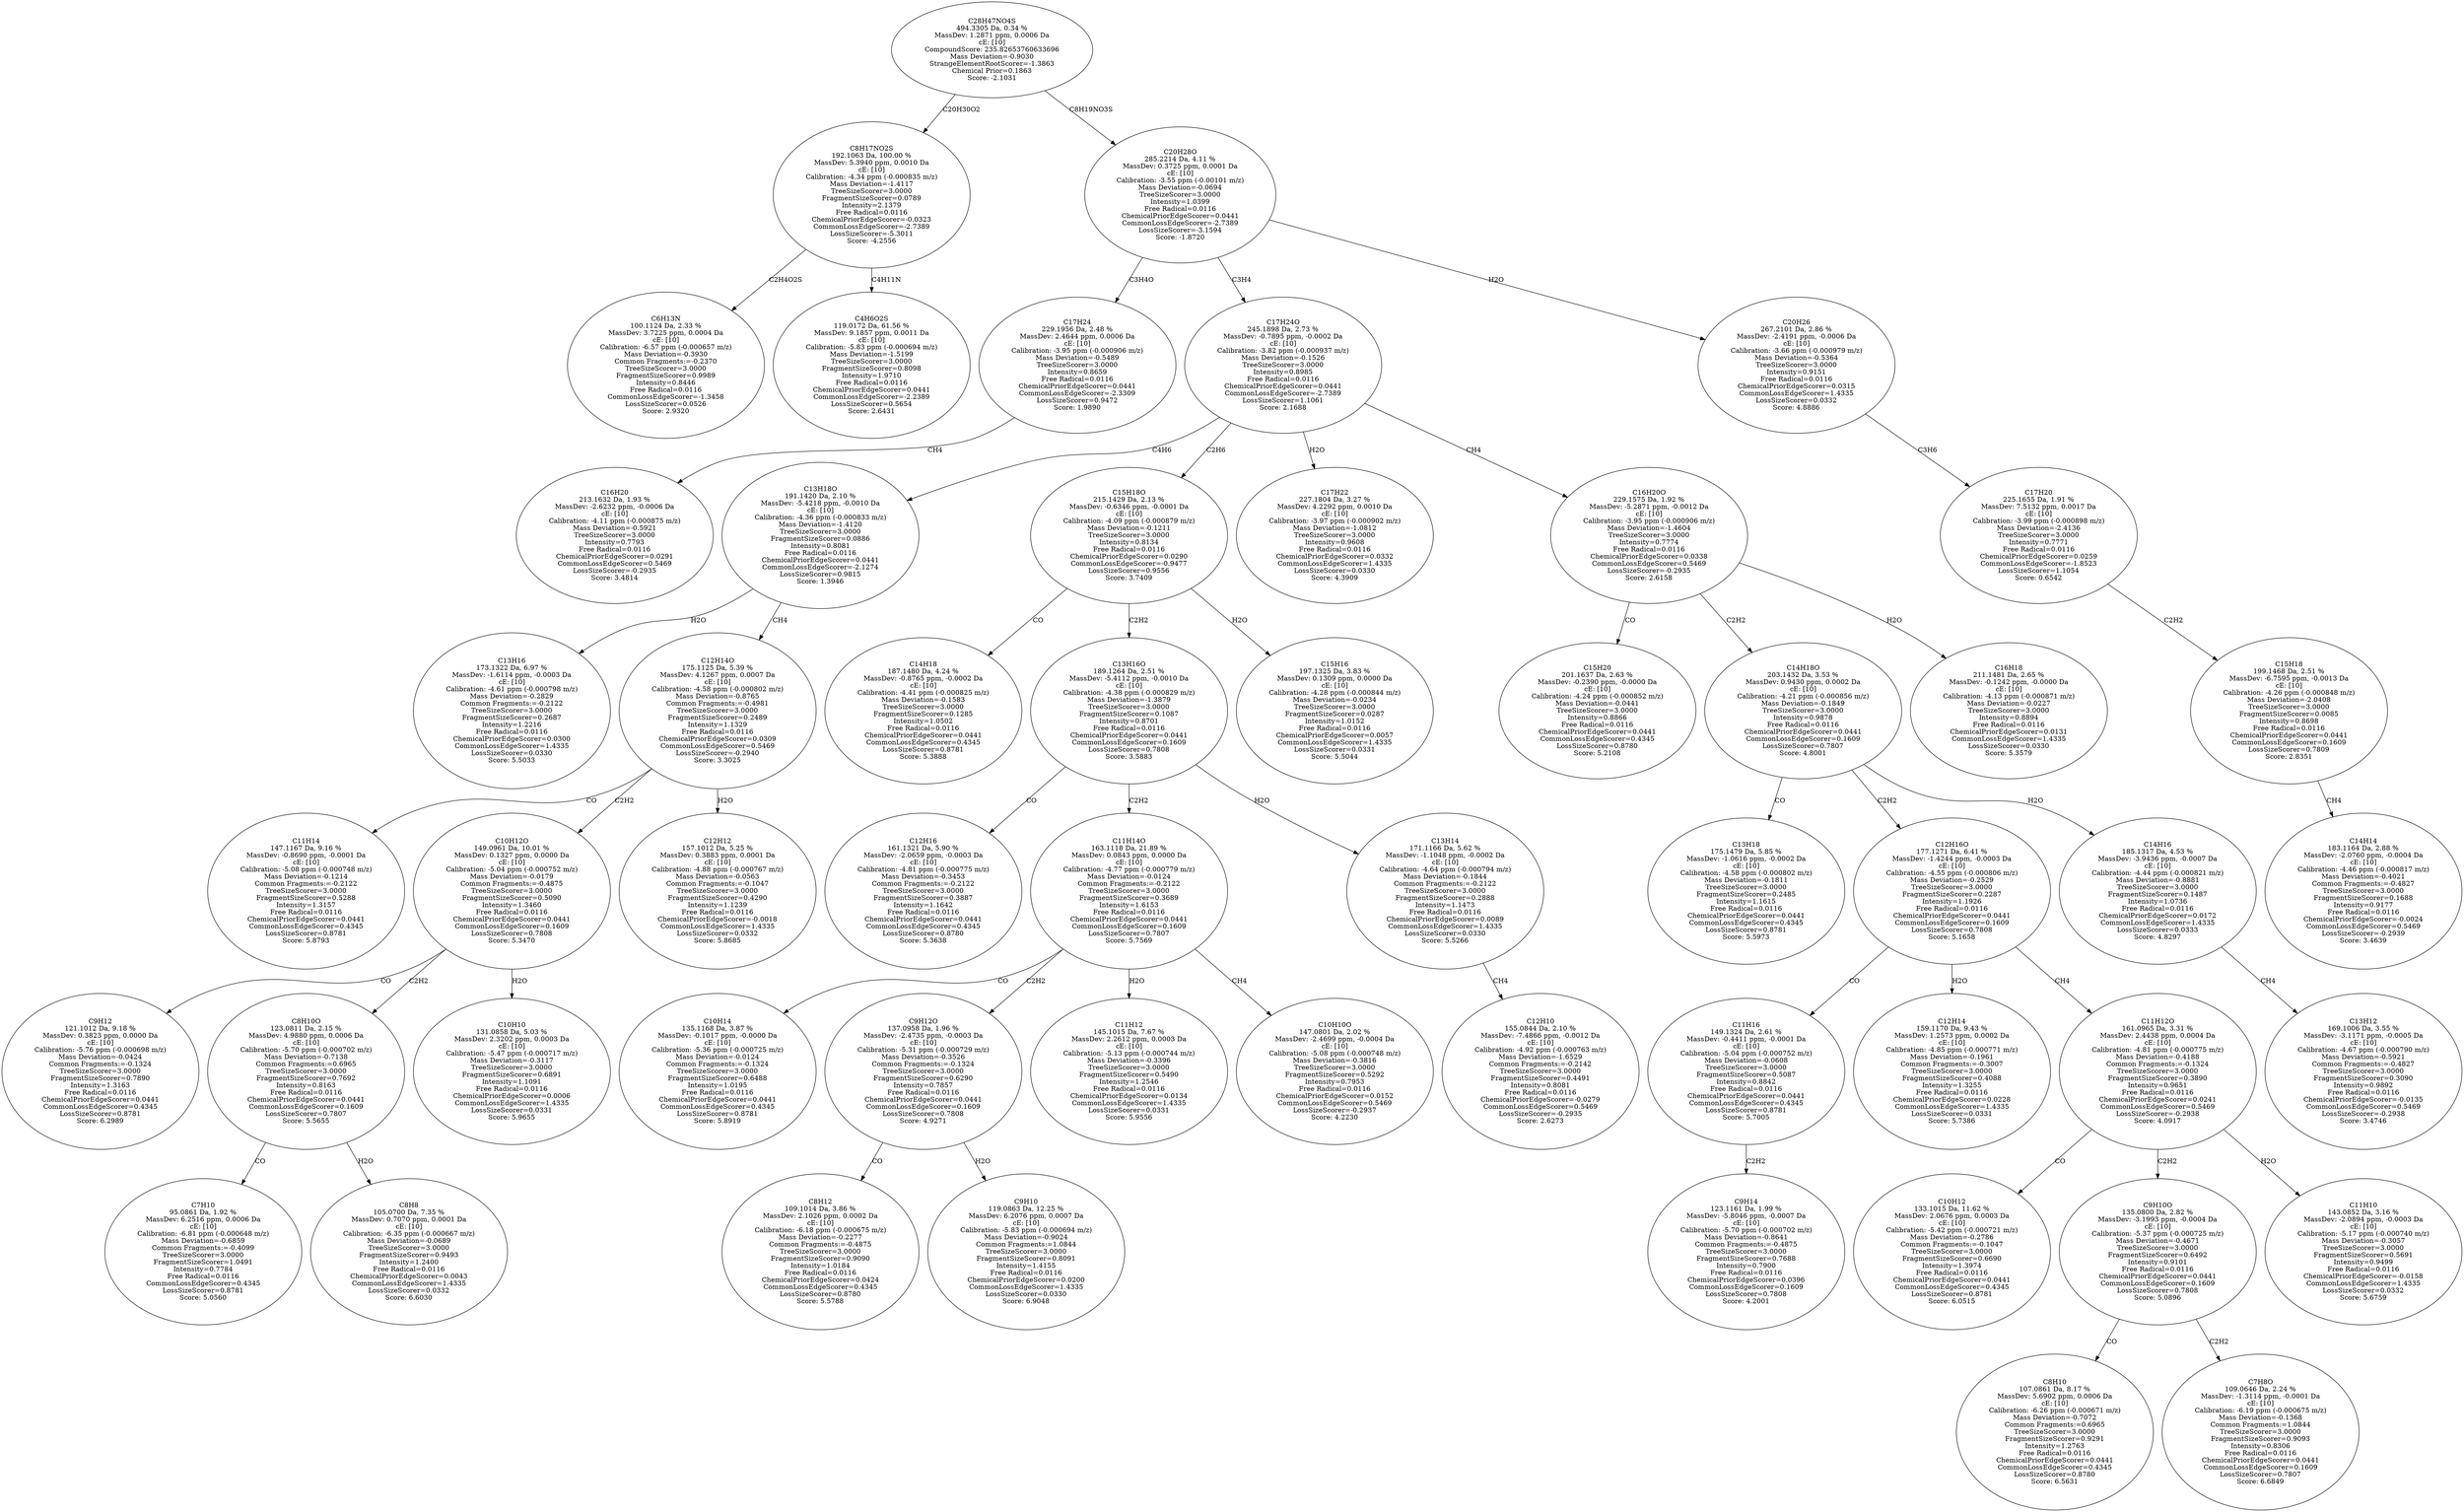 strict digraph {
v1 [label="C6H13N\n100.1124 Da, 2.33 %\nMassDev: 3.7225 ppm, 0.0004 Da\ncE: [10]\nCalibration: -6.57 ppm (-0.000657 m/z)\nMass Deviation=-0.3930\nCommon Fragments:=-0.2370\nTreeSizeScorer=3.0000\nFragmentSizeScorer=0.9989\nIntensity=0.8446\nFree Radical=0.0116\nCommonLossEdgeScorer=-1.3458\nLossSizeScorer=0.0526\nScore: 2.9320"];
v2 [label="C4H6O2S\n119.0172 Da, 61.56 %\nMassDev: 9.1857 ppm, 0.0011 Da\ncE: [10]\nCalibration: -5.83 ppm (-0.000694 m/z)\nMass Deviation=-1.5199\nTreeSizeScorer=3.0000\nFragmentSizeScorer=0.8098\nIntensity=1.9710\nFree Radical=0.0116\nChemicalPriorEdgeScorer=0.0441\nCommonLossEdgeScorer=-2.2389\nLossSizeScorer=0.5654\nScore: 2.6431"];
v3 [label="C8H17NO2S\n192.1063 Da, 100.00 %\nMassDev: 5.3940 ppm, 0.0010 Da\ncE: [10]\nCalibration: -4.34 ppm (-0.000835 m/z)\nMass Deviation=-1.4117\nTreeSizeScorer=3.0000\nFragmentSizeScorer=0.0789\nIntensity=2.1379\nFree Radical=0.0116\nChemicalPriorEdgeScorer=-0.0323\nCommonLossEdgeScorer=-2.7389\nLossSizeScorer=-5.3011\nScore: -4.2556"];
v4 [label="C16H20\n213.1632 Da, 1.93 %\nMassDev: -2.6232 ppm, -0.0006 Da\ncE: [10]\nCalibration: -4.11 ppm (-0.000875 m/z)\nMass Deviation=-0.5921\nTreeSizeScorer=3.0000\nIntensity=0.7793\nFree Radical=0.0116\nChemicalPriorEdgeScorer=0.0291\nCommonLossEdgeScorer=0.5469\nLossSizeScorer=-0.2935\nScore: 3.4814"];
v5 [label="C17H24\n229.1956 Da, 2.48 %\nMassDev: 2.4644 ppm, 0.0006 Da\ncE: [10]\nCalibration: -3.95 ppm (-0.000906 m/z)\nMass Deviation=-0.5489\nTreeSizeScorer=3.0000\nIntensity=0.8659\nFree Radical=0.0116\nChemicalPriorEdgeScorer=0.0441\nCommonLossEdgeScorer=-2.3309\nLossSizeScorer=0.9472\nScore: 1.9890"];
v6 [label="C13H16\n173.1322 Da, 6.97 %\nMassDev: -1.6114 ppm, -0.0003 Da\ncE: [10]\nCalibration: -4.61 ppm (-0.000798 m/z)\nMass Deviation=-0.2829\nCommon Fragments:=-0.2122\nTreeSizeScorer=3.0000\nFragmentSizeScorer=0.2687\nIntensity=1.2216\nFree Radical=0.0116\nChemicalPriorEdgeScorer=0.0300\nCommonLossEdgeScorer=1.4335\nLossSizeScorer=0.0330\nScore: 5.5033"];
v7 [label="C11H14\n147.1167 Da, 9.16 %\nMassDev: -0.8690 ppm, -0.0001 Da\ncE: [10]\nCalibration: -5.08 ppm (-0.000748 m/z)\nMass Deviation=-0.1214\nCommon Fragments:=-0.2122\nTreeSizeScorer=3.0000\nFragmentSizeScorer=0.5288\nIntensity=1.3157\nFree Radical=0.0116\nChemicalPriorEdgeScorer=0.0441\nCommonLossEdgeScorer=0.4345\nLossSizeScorer=0.8781\nScore: 5.8793"];
v8 [label="C9H12\n121.1012 Da, 9.18 %\nMassDev: 0.3823 ppm, 0.0000 Da\ncE: [10]\nCalibration: -5.76 ppm (-0.000698 m/z)\nMass Deviation=-0.0424\nCommon Fragments:=-0.1324\nTreeSizeScorer=3.0000\nFragmentSizeScorer=0.7890\nIntensity=1.3163\nFree Radical=0.0116\nChemicalPriorEdgeScorer=0.0441\nCommonLossEdgeScorer=0.4345\nLossSizeScorer=0.8781\nScore: 6.2989"];
v9 [label="C7H10\n95.0861 Da, 1.92 %\nMassDev: 6.2516 ppm, 0.0006 Da\ncE: [10]\nCalibration: -6.81 ppm (-0.000648 m/z)\nMass Deviation=-0.6859\nCommon Fragments:=-0.4099\nTreeSizeScorer=3.0000\nFragmentSizeScorer=1.0491\nIntensity=0.7784\nFree Radical=0.0116\nCommonLossEdgeScorer=0.4345\nLossSizeScorer=0.8781\nScore: 5.0560"];
v10 [label="C8H8\n105.0700 Da, 7.35 %\nMassDev: 0.7070 ppm, 0.0001 Da\ncE: [10]\nCalibration: -6.35 ppm (-0.000667 m/z)\nMass Deviation=-0.0689\nTreeSizeScorer=3.0000\nFragmentSizeScorer=0.9493\nIntensity=1.2400\nFree Radical=0.0116\nChemicalPriorEdgeScorer=0.0043\nCommonLossEdgeScorer=1.4335\nLossSizeScorer=0.0332\nScore: 6.6030"];
v11 [label="C8H10O\n123.0811 Da, 2.15 %\nMassDev: 4.9880 ppm, 0.0006 Da\ncE: [10]\nCalibration: -5.70 ppm (-0.000702 m/z)\nMass Deviation=-0.7138\nCommon Fragments:=0.6965\nTreeSizeScorer=3.0000\nFragmentSizeScorer=0.7692\nIntensity=0.8163\nFree Radical=0.0116\nChemicalPriorEdgeScorer=0.0441\nCommonLossEdgeScorer=0.1609\nLossSizeScorer=0.7807\nScore: 5.5655"];
v12 [label="C10H10\n131.0858 Da, 5.03 %\nMassDev: 2.3202 ppm, 0.0003 Da\ncE: [10]\nCalibration: -5.47 ppm (-0.000717 m/z)\nMass Deviation=-0.3117\nTreeSizeScorer=3.0000\nFragmentSizeScorer=0.6891\nIntensity=1.1091\nFree Radical=0.0116\nChemicalPriorEdgeScorer=0.0006\nCommonLossEdgeScorer=1.4335\nLossSizeScorer=0.0331\nScore: 5.9655"];
v13 [label="C10H12O\n149.0961 Da, 10.01 %\nMassDev: 0.1327 ppm, 0.0000 Da\ncE: [10]\nCalibration: -5.04 ppm (-0.000752 m/z)\nMass Deviation=-0.0179\nCommon Fragments:=-0.4875\nTreeSizeScorer=3.0000\nFragmentSizeScorer=0.5090\nIntensity=1.3460\nFree Radical=0.0116\nChemicalPriorEdgeScorer=0.0441\nCommonLossEdgeScorer=0.1609\nLossSizeScorer=0.7808\nScore: 5.3470"];
v14 [label="C12H12\n157.1012 Da, 5.25 %\nMassDev: 0.3883 ppm, 0.0001 Da\ncE: [10]\nCalibration: -4.88 ppm (-0.000767 m/z)\nMass Deviation=-0.0563\nCommon Fragments:=-0.1047\nTreeSizeScorer=3.0000\nFragmentSizeScorer=0.4290\nIntensity=1.1239\nFree Radical=0.0116\nChemicalPriorEdgeScorer=-0.0018\nCommonLossEdgeScorer=1.4335\nLossSizeScorer=0.0332\nScore: 5.8685"];
v15 [label="C12H14O\n175.1125 Da, 5.39 %\nMassDev: 4.1267 ppm, 0.0007 Da\ncE: [10]\nCalibration: -4.58 ppm (-0.000802 m/z)\nMass Deviation=-0.8765\nCommon Fragments:=-0.4981\nTreeSizeScorer=3.0000\nFragmentSizeScorer=0.2489\nIntensity=1.1329\nFree Radical=0.0116\nChemicalPriorEdgeScorer=0.0309\nCommonLossEdgeScorer=0.5469\nLossSizeScorer=-0.2940\nScore: 3.3025"];
v16 [label="C13H18O\n191.1420 Da, 2.10 %\nMassDev: -5.4218 ppm, -0.0010 Da\ncE: [10]\nCalibration: -4.36 ppm (-0.000833 m/z)\nMass Deviation=-1.4120\nTreeSizeScorer=3.0000\nFragmentSizeScorer=0.0886\nIntensity=0.8081\nFree Radical=0.0116\nChemicalPriorEdgeScorer=0.0441\nCommonLossEdgeScorer=-2.1274\nLossSizeScorer=0.9815\nScore: 1.3946"];
v17 [label="C14H18\n187.1480 Da, 4.24 %\nMassDev: -0.8765 ppm, -0.0002 Da\ncE: [10]\nCalibration: -4.41 ppm (-0.000825 m/z)\nMass Deviation=-0.1583\nTreeSizeScorer=3.0000\nFragmentSizeScorer=0.1285\nIntensity=1.0502\nFree Radical=0.0116\nChemicalPriorEdgeScorer=0.0441\nCommonLossEdgeScorer=0.4345\nLossSizeScorer=0.8781\nScore: 5.3888"];
v18 [label="C12H16\n161.1321 Da, 5.90 %\nMassDev: -2.0659 ppm, -0.0003 Da\ncE: [10]\nCalibration: -4.81 ppm (-0.000775 m/z)\nMass Deviation=-0.3453\nCommon Fragments:=-0.2122\nTreeSizeScorer=3.0000\nFragmentSizeScorer=0.3887\nIntensity=1.1642\nFree Radical=0.0116\nChemicalPriorEdgeScorer=0.0441\nCommonLossEdgeScorer=0.4345\nLossSizeScorer=0.8780\nScore: 5.3638"];
v19 [label="C10H14\n135.1168 Da, 3.87 %\nMassDev: -0.1017 ppm, -0.0000 Da\ncE: [10]\nCalibration: -5.36 ppm (-0.000725 m/z)\nMass Deviation=-0.0124\nCommon Fragments:=-0.1324\nTreeSizeScorer=3.0000\nFragmentSizeScorer=0.6488\nIntensity=1.0195\nFree Radical=0.0116\nChemicalPriorEdgeScorer=0.0441\nCommonLossEdgeScorer=0.4345\nLossSizeScorer=0.8781\nScore: 5.8919"];
v20 [label="C8H12\n109.1014 Da, 3.86 %\nMassDev: 2.1026 ppm, 0.0002 Da\ncE: [10]\nCalibration: -6.18 ppm (-0.000675 m/z)\nMass Deviation=-0.2277\nCommon Fragments:=-0.4875\nTreeSizeScorer=3.0000\nFragmentSizeScorer=0.9090\nIntensity=1.0184\nFree Radical=0.0116\nChemicalPriorEdgeScorer=0.0424\nCommonLossEdgeScorer=0.4345\nLossSizeScorer=0.8780\nScore: 5.5788"];
v21 [label="C9H10\n119.0863 Da, 12.25 %\nMassDev: 6.2076 ppm, 0.0007 Da\ncE: [10]\nCalibration: -5.83 ppm (-0.000694 m/z)\nMass Deviation=-0.9024\nCommon Fragments:=1.0844\nTreeSizeScorer=3.0000\nFragmentSizeScorer=0.8091\nIntensity=1.4155\nFree Radical=0.0116\nChemicalPriorEdgeScorer=0.0200\nCommonLossEdgeScorer=1.4335\nLossSizeScorer=0.0330\nScore: 6.9048"];
v22 [label="C9H12O\n137.0958 Da, 1.96 %\nMassDev: -2.4735 ppm, -0.0003 Da\ncE: [10]\nCalibration: -5.31 ppm (-0.000729 m/z)\nMass Deviation=-0.3526\nCommon Fragments:=-0.1324\nTreeSizeScorer=3.0000\nFragmentSizeScorer=0.6290\nIntensity=0.7857\nFree Radical=0.0116\nChemicalPriorEdgeScorer=0.0441\nCommonLossEdgeScorer=0.1609\nLossSizeScorer=0.7808\nScore: 4.9271"];
v23 [label="C11H12\n145.1015 Da, 7.67 %\nMassDev: 2.2612 ppm, 0.0003 Da\ncE: [10]\nCalibration: -5.13 ppm (-0.000744 m/z)\nMass Deviation=-0.3396\nTreeSizeScorer=3.0000\nFragmentSizeScorer=0.5490\nIntensity=1.2546\nFree Radical=0.0116\nChemicalPriorEdgeScorer=0.0134\nCommonLossEdgeScorer=1.4335\nLossSizeScorer=0.0331\nScore: 5.9556"];
v24 [label="C10H10O\n147.0801 Da, 2.02 %\nMassDev: -2.4699 ppm, -0.0004 Da\ncE: [10]\nCalibration: -5.08 ppm (-0.000748 m/z)\nMass Deviation=-0.3816\nTreeSizeScorer=3.0000\nFragmentSizeScorer=0.5292\nIntensity=0.7953\nFree Radical=0.0116\nChemicalPriorEdgeScorer=0.0152\nCommonLossEdgeScorer=0.5469\nLossSizeScorer=-0.2937\nScore: 4.2230"];
v25 [label="C11H14O\n163.1118 Da, 21.89 %\nMassDev: 0.0843 ppm, 0.0000 Da\ncE: [10]\nCalibration: -4.77 ppm (-0.000779 m/z)\nMass Deviation=-0.0124\nCommon Fragments:=-0.2122\nTreeSizeScorer=3.0000\nFragmentSizeScorer=0.3689\nIntensity=1.6153\nFree Radical=0.0116\nChemicalPriorEdgeScorer=0.0441\nCommonLossEdgeScorer=0.1609\nLossSizeScorer=0.7807\nScore: 5.7569"];
v26 [label="C12H10\n155.0844 Da, 2.10 %\nMassDev: -7.4866 ppm, -0.0012 Da\ncE: [10]\nCalibration: -4.92 ppm (-0.000763 m/z)\nMass Deviation=-1.6529\nCommon Fragments:=-0.2142\nTreeSizeScorer=3.0000\nFragmentSizeScorer=0.4491\nIntensity=0.8081\nFree Radical=0.0116\nChemicalPriorEdgeScorer=-0.0279\nCommonLossEdgeScorer=0.5469\nLossSizeScorer=-0.2935\nScore: 2.6273"];
v27 [label="C13H14\n171.1166 Da, 5.62 %\nMassDev: -1.1048 ppm, -0.0002 Da\ncE: [10]\nCalibration: -4.64 ppm (-0.000794 m/z)\nMass Deviation=-0.1844\nCommon Fragments:=-0.2122\nTreeSizeScorer=3.0000\nFragmentSizeScorer=0.2888\nIntensity=1.1473\nFree Radical=0.0116\nChemicalPriorEdgeScorer=0.0089\nCommonLossEdgeScorer=1.4335\nLossSizeScorer=0.0330\nScore: 5.5266"];
v28 [label="C13H16O\n189.1264 Da, 2.51 %\nMassDev: -5.4112 ppm, -0.0010 Da\ncE: [10]\nCalibration: -4.38 ppm (-0.000829 m/z)\nMass Deviation=-1.3879\nTreeSizeScorer=3.0000\nFragmentSizeScorer=0.1087\nIntensity=0.8701\nFree Radical=0.0116\nChemicalPriorEdgeScorer=0.0441\nCommonLossEdgeScorer=0.1609\nLossSizeScorer=0.7808\nScore: 3.5883"];
v29 [label="C15H16\n197.1325 Da, 3.83 %\nMassDev: 0.1309 ppm, 0.0000 Da\ncE: [10]\nCalibration: -4.28 ppm (-0.000844 m/z)\nMass Deviation=-0.0234\nTreeSizeScorer=3.0000\nFragmentSizeScorer=0.0287\nIntensity=1.0152\nFree Radical=0.0116\nChemicalPriorEdgeScorer=0.0057\nCommonLossEdgeScorer=1.4335\nLossSizeScorer=0.0331\nScore: 5.5044"];
v30 [label="C15H18O\n215.1429 Da, 2.13 %\nMassDev: -0.6346 ppm, -0.0001 Da\ncE: [10]\nCalibration: -4.09 ppm (-0.000879 m/z)\nMass Deviation=-0.1211\nTreeSizeScorer=3.0000\nIntensity=0.8134\nFree Radical=0.0116\nChemicalPriorEdgeScorer=0.0290\nCommonLossEdgeScorer=-0.9477\nLossSizeScorer=0.9556\nScore: 3.7409"];
v31 [label="C17H22\n227.1804 Da, 3.27 %\nMassDev: 4.2292 ppm, 0.0010 Da\ncE: [10]\nCalibration: -3.97 ppm (-0.000902 m/z)\nMass Deviation=-1.0812\nTreeSizeScorer=3.0000\nIntensity=0.9608\nFree Radical=0.0116\nChemicalPriorEdgeScorer=0.0332\nCommonLossEdgeScorer=1.4335\nLossSizeScorer=0.0330\nScore: 4.3909"];
v32 [label="C15H20\n201.1637 Da, 2.63 %\nMassDev: -0.2390 ppm, -0.0000 Da\ncE: [10]\nCalibration: -4.24 ppm (-0.000852 m/z)\nMass Deviation=-0.0441\nTreeSizeScorer=3.0000\nIntensity=0.8866\nFree Radical=0.0116\nChemicalPriorEdgeScorer=0.0441\nCommonLossEdgeScorer=0.4345\nLossSizeScorer=0.8780\nScore: 5.2108"];
v33 [label="C13H18\n175.1479 Da, 5.85 %\nMassDev: -1.0616 ppm, -0.0002 Da\ncE: [10]\nCalibration: -4.58 ppm (-0.000802 m/z)\nMass Deviation=-0.1811\nTreeSizeScorer=3.0000\nFragmentSizeScorer=0.2485\nIntensity=1.1615\nFree Radical=0.0116\nChemicalPriorEdgeScorer=0.0441\nCommonLossEdgeScorer=0.4345\nLossSizeScorer=0.8781\nScore: 5.5973"];
v34 [label="C9H14\n123.1161 Da, 1.99 %\nMassDev: -5.8046 ppm, -0.0007 Da\ncE: [10]\nCalibration: -5.70 ppm (-0.000702 m/z)\nMass Deviation=-0.8641\nCommon Fragments:=-0.4875\nTreeSizeScorer=3.0000\nFragmentSizeScorer=0.7688\nIntensity=0.7900\nFree Radical=0.0116\nChemicalPriorEdgeScorer=0.0396\nCommonLossEdgeScorer=0.1609\nLossSizeScorer=0.7808\nScore: 4.2001"];
v35 [label="C11H16\n149.1324 Da, 2.61 %\nMassDev: -0.4411 ppm, -0.0001 Da\ncE: [10]\nCalibration: -5.04 ppm (-0.000752 m/z)\nMass Deviation=-0.0608\nTreeSizeScorer=3.0000\nFragmentSizeScorer=0.5087\nIntensity=0.8842\nFree Radical=0.0116\nChemicalPriorEdgeScorer=0.0441\nCommonLossEdgeScorer=0.4345\nLossSizeScorer=0.8781\nScore: 5.7005"];
v36 [label="C12H14\n159.1170 Da, 9.43 %\nMassDev: 1.2573 ppm, 0.0002 Da\ncE: [10]\nCalibration: -4.85 ppm (-0.000771 m/z)\nMass Deviation=-0.1961\nCommon Fragments:=-0.3007\nTreeSizeScorer=3.0000\nFragmentSizeScorer=0.4088\nIntensity=1.3255\nFree Radical=0.0116\nChemicalPriorEdgeScorer=0.0228\nCommonLossEdgeScorer=1.4335\nLossSizeScorer=0.0331\nScore: 5.7386"];
v37 [label="C10H12\n133.1015 Da, 11.62 %\nMassDev: 2.0676 ppm, 0.0003 Da\ncE: [10]\nCalibration: -5.42 ppm (-0.000721 m/z)\nMass Deviation=-0.2786\nCommon Fragments:=-0.1047\nTreeSizeScorer=3.0000\nFragmentSizeScorer=0.6690\nIntensity=1.3974\nFree Radical=0.0116\nChemicalPriorEdgeScorer=0.0441\nCommonLossEdgeScorer=0.4345\nLossSizeScorer=0.8781\nScore: 6.0515"];
v38 [label="C8H10\n107.0861 Da, 8.17 %\nMassDev: 5.6902 ppm, 0.0006 Da\ncE: [10]\nCalibration: -6.26 ppm (-0.000671 m/z)\nMass Deviation=-0.7072\nCommon Fragments:=0.6965\nTreeSizeScorer=3.0000\nFragmentSizeScorer=0.9291\nIntensity=1.2763\nFree Radical=0.0116\nChemicalPriorEdgeScorer=0.0441\nCommonLossEdgeScorer=0.4345\nLossSizeScorer=0.8780\nScore: 6.5631"];
v39 [label="C7H8O\n109.0646 Da, 2.24 %\nMassDev: -1.3114 ppm, -0.0001 Da\ncE: [10]\nCalibration: -6.19 ppm (-0.000675 m/z)\nMass Deviation=-0.1368\nCommon Fragments:=1.0844\nTreeSizeScorer=3.0000\nFragmentSizeScorer=0.9093\nIntensity=0.8306\nFree Radical=0.0116\nChemicalPriorEdgeScorer=0.0441\nCommonLossEdgeScorer=0.1609\nLossSizeScorer=0.7807\nScore: 6.6849"];
v40 [label="C9H10O\n135.0800 Da, 2.82 %\nMassDev: -3.1993 ppm, -0.0004 Da\ncE: [10]\nCalibration: -5.37 ppm (-0.000725 m/z)\nMass Deviation=-0.4671\nTreeSizeScorer=3.0000\nFragmentSizeScorer=0.6492\nIntensity=0.9101\nFree Radical=0.0116\nChemicalPriorEdgeScorer=0.0441\nCommonLossEdgeScorer=0.1609\nLossSizeScorer=0.7808\nScore: 5.0896"];
v41 [label="C11H10\n143.0852 Da, 3.16 %\nMassDev: -2.0894 ppm, -0.0003 Da\ncE: [10]\nCalibration: -5.17 ppm (-0.000740 m/z)\nMass Deviation=-0.3057\nTreeSizeScorer=3.0000\nFragmentSizeScorer=0.5691\nIntensity=0.9499\nFree Radical=0.0116\nChemicalPriorEdgeScorer=-0.0158\nCommonLossEdgeScorer=1.4335\nLossSizeScorer=0.0332\nScore: 5.6759"];
v42 [label="C11H12O\n161.0965 Da, 3.31 %\nMassDev: 2.4438 ppm, 0.0004 Da\ncE: [10]\nCalibration: -4.81 ppm (-0.000775 m/z)\nMass Deviation=-0.4188\nCommon Fragments:=-0.1324\nTreeSizeScorer=3.0000\nFragmentSizeScorer=0.3890\nIntensity=0.9651\nFree Radical=0.0116\nChemicalPriorEdgeScorer=0.0241\nCommonLossEdgeScorer=0.5469\nLossSizeScorer=-0.2938\nScore: 4.0917"];
v43 [label="C12H16O\n177.1271 Da, 6.41 %\nMassDev: -1.4244 ppm, -0.0003 Da\ncE: [10]\nCalibration: -4.55 ppm (-0.000806 m/z)\nMass Deviation=-0.2529\nTreeSizeScorer=3.0000\nFragmentSizeScorer=0.2287\nIntensity=1.1926\nFree Radical=0.0116\nChemicalPriorEdgeScorer=0.0441\nCommonLossEdgeScorer=0.1609\nLossSizeScorer=0.7808\nScore: 5.1658"];
v44 [label="C13H12\n169.1006 Da, 3.55 %\nMassDev: -3.1171 ppm, -0.0005 Da\ncE: [10]\nCalibration: -4.67 ppm (-0.000790 m/z)\nMass Deviation=-0.5921\nCommon Fragments:=-0.4827\nTreeSizeScorer=3.0000\nFragmentSizeScorer=0.3090\nIntensity=0.9892\nFree Radical=0.0116\nChemicalPriorEdgeScorer=-0.0135\nCommonLossEdgeScorer=0.5469\nLossSizeScorer=-0.2938\nScore: 3.4746"];
v45 [label="C14H16\n185.1317 Da, 4.53 %\nMassDev: -3.9436 ppm, -0.0007 Da\ncE: [10]\nCalibration: -4.44 ppm (-0.000821 m/z)\nMass Deviation=-0.8881\nTreeSizeScorer=3.0000\nFragmentSizeScorer=0.1487\nIntensity=1.0736\nFree Radical=0.0116\nChemicalPriorEdgeScorer=0.0172\nCommonLossEdgeScorer=1.4335\nLossSizeScorer=0.0333\nScore: 4.8297"];
v46 [label="C14H18O\n203.1432 Da, 3.53 %\nMassDev: 0.9430 ppm, 0.0002 Da\ncE: [10]\nCalibration: -4.21 ppm (-0.000856 m/z)\nMass Deviation=-0.1849\nTreeSizeScorer=3.0000\nIntensity=0.9878\nFree Radical=0.0116\nChemicalPriorEdgeScorer=0.0441\nCommonLossEdgeScorer=0.1609\nLossSizeScorer=0.7807\nScore: 4.8001"];
v47 [label="C16H18\n211.1481 Da, 2.65 %\nMassDev: -0.1242 ppm, -0.0000 Da\ncE: [10]\nCalibration: -4.13 ppm (-0.000871 m/z)\nMass Deviation=-0.0227\nTreeSizeScorer=3.0000\nIntensity=0.8894\nFree Radical=0.0116\nChemicalPriorEdgeScorer=0.0131\nCommonLossEdgeScorer=1.4335\nLossSizeScorer=0.0330\nScore: 5.3579"];
v48 [label="C16H20O\n229.1575 Da, 1.92 %\nMassDev: -5.2871 ppm, -0.0012 Da\ncE: [10]\nCalibration: -3.95 ppm (-0.000906 m/z)\nMass Deviation=-1.4604\nTreeSizeScorer=3.0000\nIntensity=0.7774\nFree Radical=0.0116\nChemicalPriorEdgeScorer=0.0338\nCommonLossEdgeScorer=0.5469\nLossSizeScorer=-0.2935\nScore: 2.6158"];
v49 [label="C17H24O\n245.1898 Da, 2.73 %\nMassDev: -0.7895 ppm, -0.0002 Da\ncE: [10]\nCalibration: -3.82 ppm (-0.000937 m/z)\nMass Deviation=-0.1526\nTreeSizeScorer=3.0000\nIntensity=0.8985\nFree Radical=0.0116\nChemicalPriorEdgeScorer=0.0441\nCommonLossEdgeScorer=-2.7389\nLossSizeScorer=1.1061\nScore: 2.1688"];
v50 [label="C14H14\n183.1164 Da, 2.88 %\nMassDev: -2.0760 ppm, -0.0004 Da\ncE: [10]\nCalibration: -4.46 ppm (-0.000817 m/z)\nMass Deviation=-0.4021\nCommon Fragments:=-0.4827\nTreeSizeScorer=3.0000\nFragmentSizeScorer=0.1688\nIntensity=0.9177\nFree Radical=0.0116\nChemicalPriorEdgeScorer=-0.0024\nCommonLossEdgeScorer=0.5469\nLossSizeScorer=-0.2939\nScore: 3.4639"];
v51 [label="C15H18\n199.1468 Da, 2.51 %\nMassDev: -6.7595 ppm, -0.0013 Da\ncE: [10]\nCalibration: -4.26 ppm (-0.000848 m/z)\nMass Deviation=-2.0408\nTreeSizeScorer=3.0000\nFragmentSizeScorer=0.0085\nIntensity=0.8698\nFree Radical=0.0116\nChemicalPriorEdgeScorer=0.0441\nCommonLossEdgeScorer=0.1609\nLossSizeScorer=0.7809\nScore: 2.8351"];
v52 [label="C17H20\n225.1655 Da, 1.91 %\nMassDev: 7.5132 ppm, 0.0017 Da\ncE: [10]\nCalibration: -3.99 ppm (-0.000898 m/z)\nMass Deviation=-2.4136\nTreeSizeScorer=3.0000\nIntensity=0.7771\nFree Radical=0.0116\nChemicalPriorEdgeScorer=0.0259\nCommonLossEdgeScorer=-1.8523\nLossSizeScorer=1.1054\nScore: 0.6542"];
v53 [label="C20H26\n267.2101 Da, 2.86 %\nMassDev: -2.4191 ppm, -0.0006 Da\ncE: [10]\nCalibration: -3.66 ppm (-0.000979 m/z)\nMass Deviation=-0.5364\nTreeSizeScorer=3.0000\nIntensity=0.9151\nFree Radical=0.0116\nChemicalPriorEdgeScorer=0.0315\nCommonLossEdgeScorer=1.4335\nLossSizeScorer=0.0332\nScore: 4.8886"];
v54 [label="C20H28O\n285.2214 Da, 4.11 %\nMassDev: 0.3725 ppm, 0.0001 Da\ncE: [10]\nCalibration: -3.55 ppm (-0.00101 m/z)\nMass Deviation=-0.0694\nTreeSizeScorer=3.0000\nIntensity=1.0399\nFree Radical=0.0116\nChemicalPriorEdgeScorer=0.0441\nCommonLossEdgeScorer=-2.7389\nLossSizeScorer=-3.1594\nScore: -1.8720"];
v55 [label="C28H47NO4S\n494.3305 Da, 0.34 %\nMassDev: 1.2871 ppm, 0.0006 Da\ncE: [10]\nCompoundScore: 235.82653760633696\nMass Deviation=-0.9030\nStrangeElementRootScorer=-1.3863\nChemical Prior=0.1863\nScore: -2.1031"];
v3 -> v1 [label="C2H4O2S"];
v3 -> v2 [label="C4H11N"];
v55 -> v3 [label="C20H30O2"];
v5 -> v4 [label="CH4"];
v54 -> v5 [label="C3H4O"];
v16 -> v6 [label="H2O"];
v15 -> v7 [label="CO"];
v13 -> v8 [label="CO"];
v11 -> v9 [label="CO"];
v11 -> v10 [label="H2O"];
v13 -> v11 [label="C2H2"];
v13 -> v12 [label="H2O"];
v15 -> v13 [label="C2H2"];
v15 -> v14 [label="H2O"];
v16 -> v15 [label="CH4"];
v49 -> v16 [label="C4H6"];
v30 -> v17 [label="CO"];
v28 -> v18 [label="CO"];
v25 -> v19 [label="CO"];
v22 -> v20 [label="CO"];
v22 -> v21 [label="H2O"];
v25 -> v22 [label="C2H2"];
v25 -> v23 [label="H2O"];
v25 -> v24 [label="CH4"];
v28 -> v25 [label="C2H2"];
v27 -> v26 [label="CH4"];
v28 -> v27 [label="H2O"];
v30 -> v28 [label="C2H2"];
v30 -> v29 [label="H2O"];
v49 -> v30 [label="C2H6"];
v49 -> v31 [label="H2O"];
v48 -> v32 [label="CO"];
v46 -> v33 [label="CO"];
v35 -> v34 [label="C2H2"];
v43 -> v35 [label="CO"];
v43 -> v36 [label="H2O"];
v42 -> v37 [label="CO"];
v40 -> v38 [label="CO"];
v40 -> v39 [label="C2H2"];
v42 -> v40 [label="C2H2"];
v42 -> v41 [label="H2O"];
v43 -> v42 [label="CH4"];
v46 -> v43 [label="C2H2"];
v45 -> v44 [label="CH4"];
v46 -> v45 [label="H2O"];
v48 -> v46 [label="C2H2"];
v48 -> v47 [label="H2O"];
v49 -> v48 [label="CH4"];
v54 -> v49 [label="C3H4"];
v51 -> v50 [label="CH4"];
v52 -> v51 [label="C2H2"];
v53 -> v52 [label="C3H6"];
v54 -> v53 [label="H2O"];
v55 -> v54 [label="C8H19NO3S"];
}